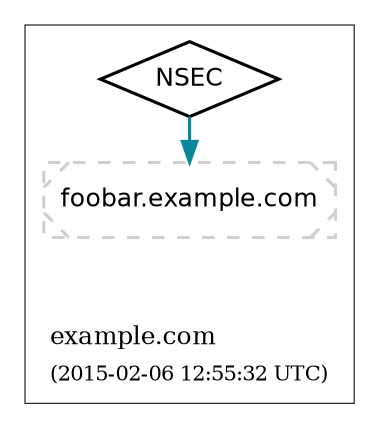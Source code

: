 digraph {
  graph [compound=true, rankdir=BT, ranksep=0.3];
	node [label="\N",
		penwidth=1.5
	];
	edge [penwidth=1.5];

  subgraph "cluster_example.com" {
		graph [label=<<TABLE BORDER="0"><TR><TD ALIGN="LEFT"><FONT POINT-SIZE="12">example.com</FONT></TD></TR><TR><TD ALIGN="LEFT"><FONT POINT-SIZE="10">(2015-02-06 12:55:32 UTC)</FONT></TD></TR></TABLE>>,
				labeljust=l,
				penwidth=0.5
		];
		"cluster_example.com_top" [shape=point, style=invis];
		"cluster_example.com_bottom" [shape=point, style=invis];
    "RRset-0|foobar.example.com|A" [color="#d0d0d0",
						fillcolor="#ffffff",
						label=<<FONT POINT-SIZE="12" FACE="Helvetica">foobar.example.com</FONT>>,
						shape=rectangle,
						style="rounded,filled,dashed,diagonals"];
		"NSEC-0|foobar.example.com|A" [color="#000000",
						fillcolor="#ffffff",
						label=<<FONT POINT-SIZE="12" FACE="Helvetica">NSEC</FONT>>,
						shape=diamond,
						style=filled];
  }
	"cluster_example.com_bottom" -> "RRset-0|foobar.example.com|A" [style=invis];
	"RRset-0|foobar.example.com|A" -> "NSEC-0|foobar.example.com|A" [color="#0a879a", dir=back, style=solid];
}
